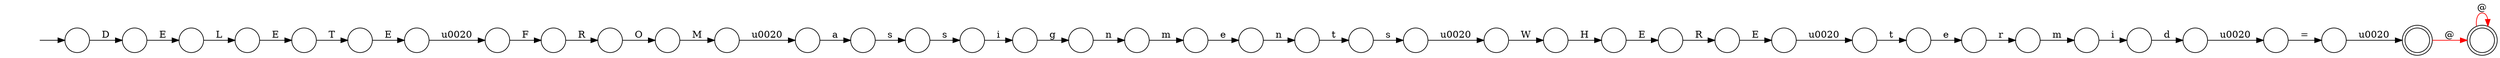 digraph Automaton {
  rankdir = LR;
  0 [shape=doublecircle,label=""];
  0 -> 0 [label="@",color=red]
  1 [shape=circle,label=""];
  1 -> 11 [label="R"]
  2 [shape=circle,label=""];
  2 -> 26 [label="\u0020"]
  3 [shape=circle,label=""];
  3 -> 24 [label="\u0020"]
  4 [shape=circle,label=""];
  4 -> 15 [label="g"]
  5 [shape=circle,label=""];
  5 -> 1 [label="E"]
  6 [shape=circle,label=""];
  6 -> 32 [label="F"]
  7 [shape=circle,label=""];
  7 -> 8 [label="\u0020"]
  8 [shape=circle,label=""];
  8 -> 39 [label="="]
  9 [shape=circle,label=""];
  9 -> 27 [label="\u0020"]
  10 [shape=circle,label=""];
  10 -> 13 [label="e"]
  11 [shape=circle,label=""];
  11 -> 2 [label="E"]
  12 [shape=circle,label=""];
  12 -> 33 [label="m"]
  13 [shape=circle,label=""];
  13 -> 12 [label="r"]
  14 [shape=circle,label=""];
  14 -> 5 [label="H"]
  15 [shape=circle,label=""];
  15 -> 21 [label="n"]
  16 [shape=circle,label=""];
  16 -> 29 [label="E"]
  17 [shape=circle,label=""];
  17 -> 6 [label="\u0020"]
  18 [shape=circle,label=""];
  18 -> 36 [label="E"]
  19 [shape=circle,label=""];
  19 -> 23 [label="t"]
  20 [shape=circle,label=""];
  20 -> 28 [label="s"]
  21 [shape=circle,label=""];
  21 -> 38 [label="m"]
  22 [shape=circle,label=""];
  22 -> 3 [label="M"]
  23 [shape=circle,label=""];
  23 -> 9 [label="s"]
  24 [shape=circle,label=""];
  24 -> 31 [label="a"]
  25 [shape=doublecircle,label=""];
  25 -> 0 [label="@",color=red]
  26 [shape=circle,label=""];
  26 -> 10 [label="t"]
  27 [shape=circle,label=""];
  27 -> 14 [label="W"]
  28 [shape=circle,label=""];
  28 -> 4 [label="i"]
  29 [shape=circle,label=""];
  29 -> 18 [label="L"]
  30 [shape=circle,label=""];
  30 -> 22 [label="O"]
  31 [shape=circle,label=""];
  31 -> 20 [label="s"]
  32 [shape=circle,label=""];
  32 -> 30 [label="R"]
  33 [shape=circle,label=""];
  33 -> 34 [label="i"]
  34 [shape=circle,label=""];
  34 -> 7 [label="d"]
  35 [shape=circle,label=""];
  initial [shape=plaintext,label=""];
  initial -> 35
  35 -> 16 [label="D"]
  36 [shape=circle,label=""];
  36 -> 40 [label="T"]
  37 [shape=circle,label=""];
  37 -> 19 [label="n"]
  38 [shape=circle,label=""];
  38 -> 37 [label="e"]
  39 [shape=circle,label=""];
  39 -> 25 [label="\u0020"]
  40 [shape=circle,label=""];
  40 -> 17 [label="E"]
}
